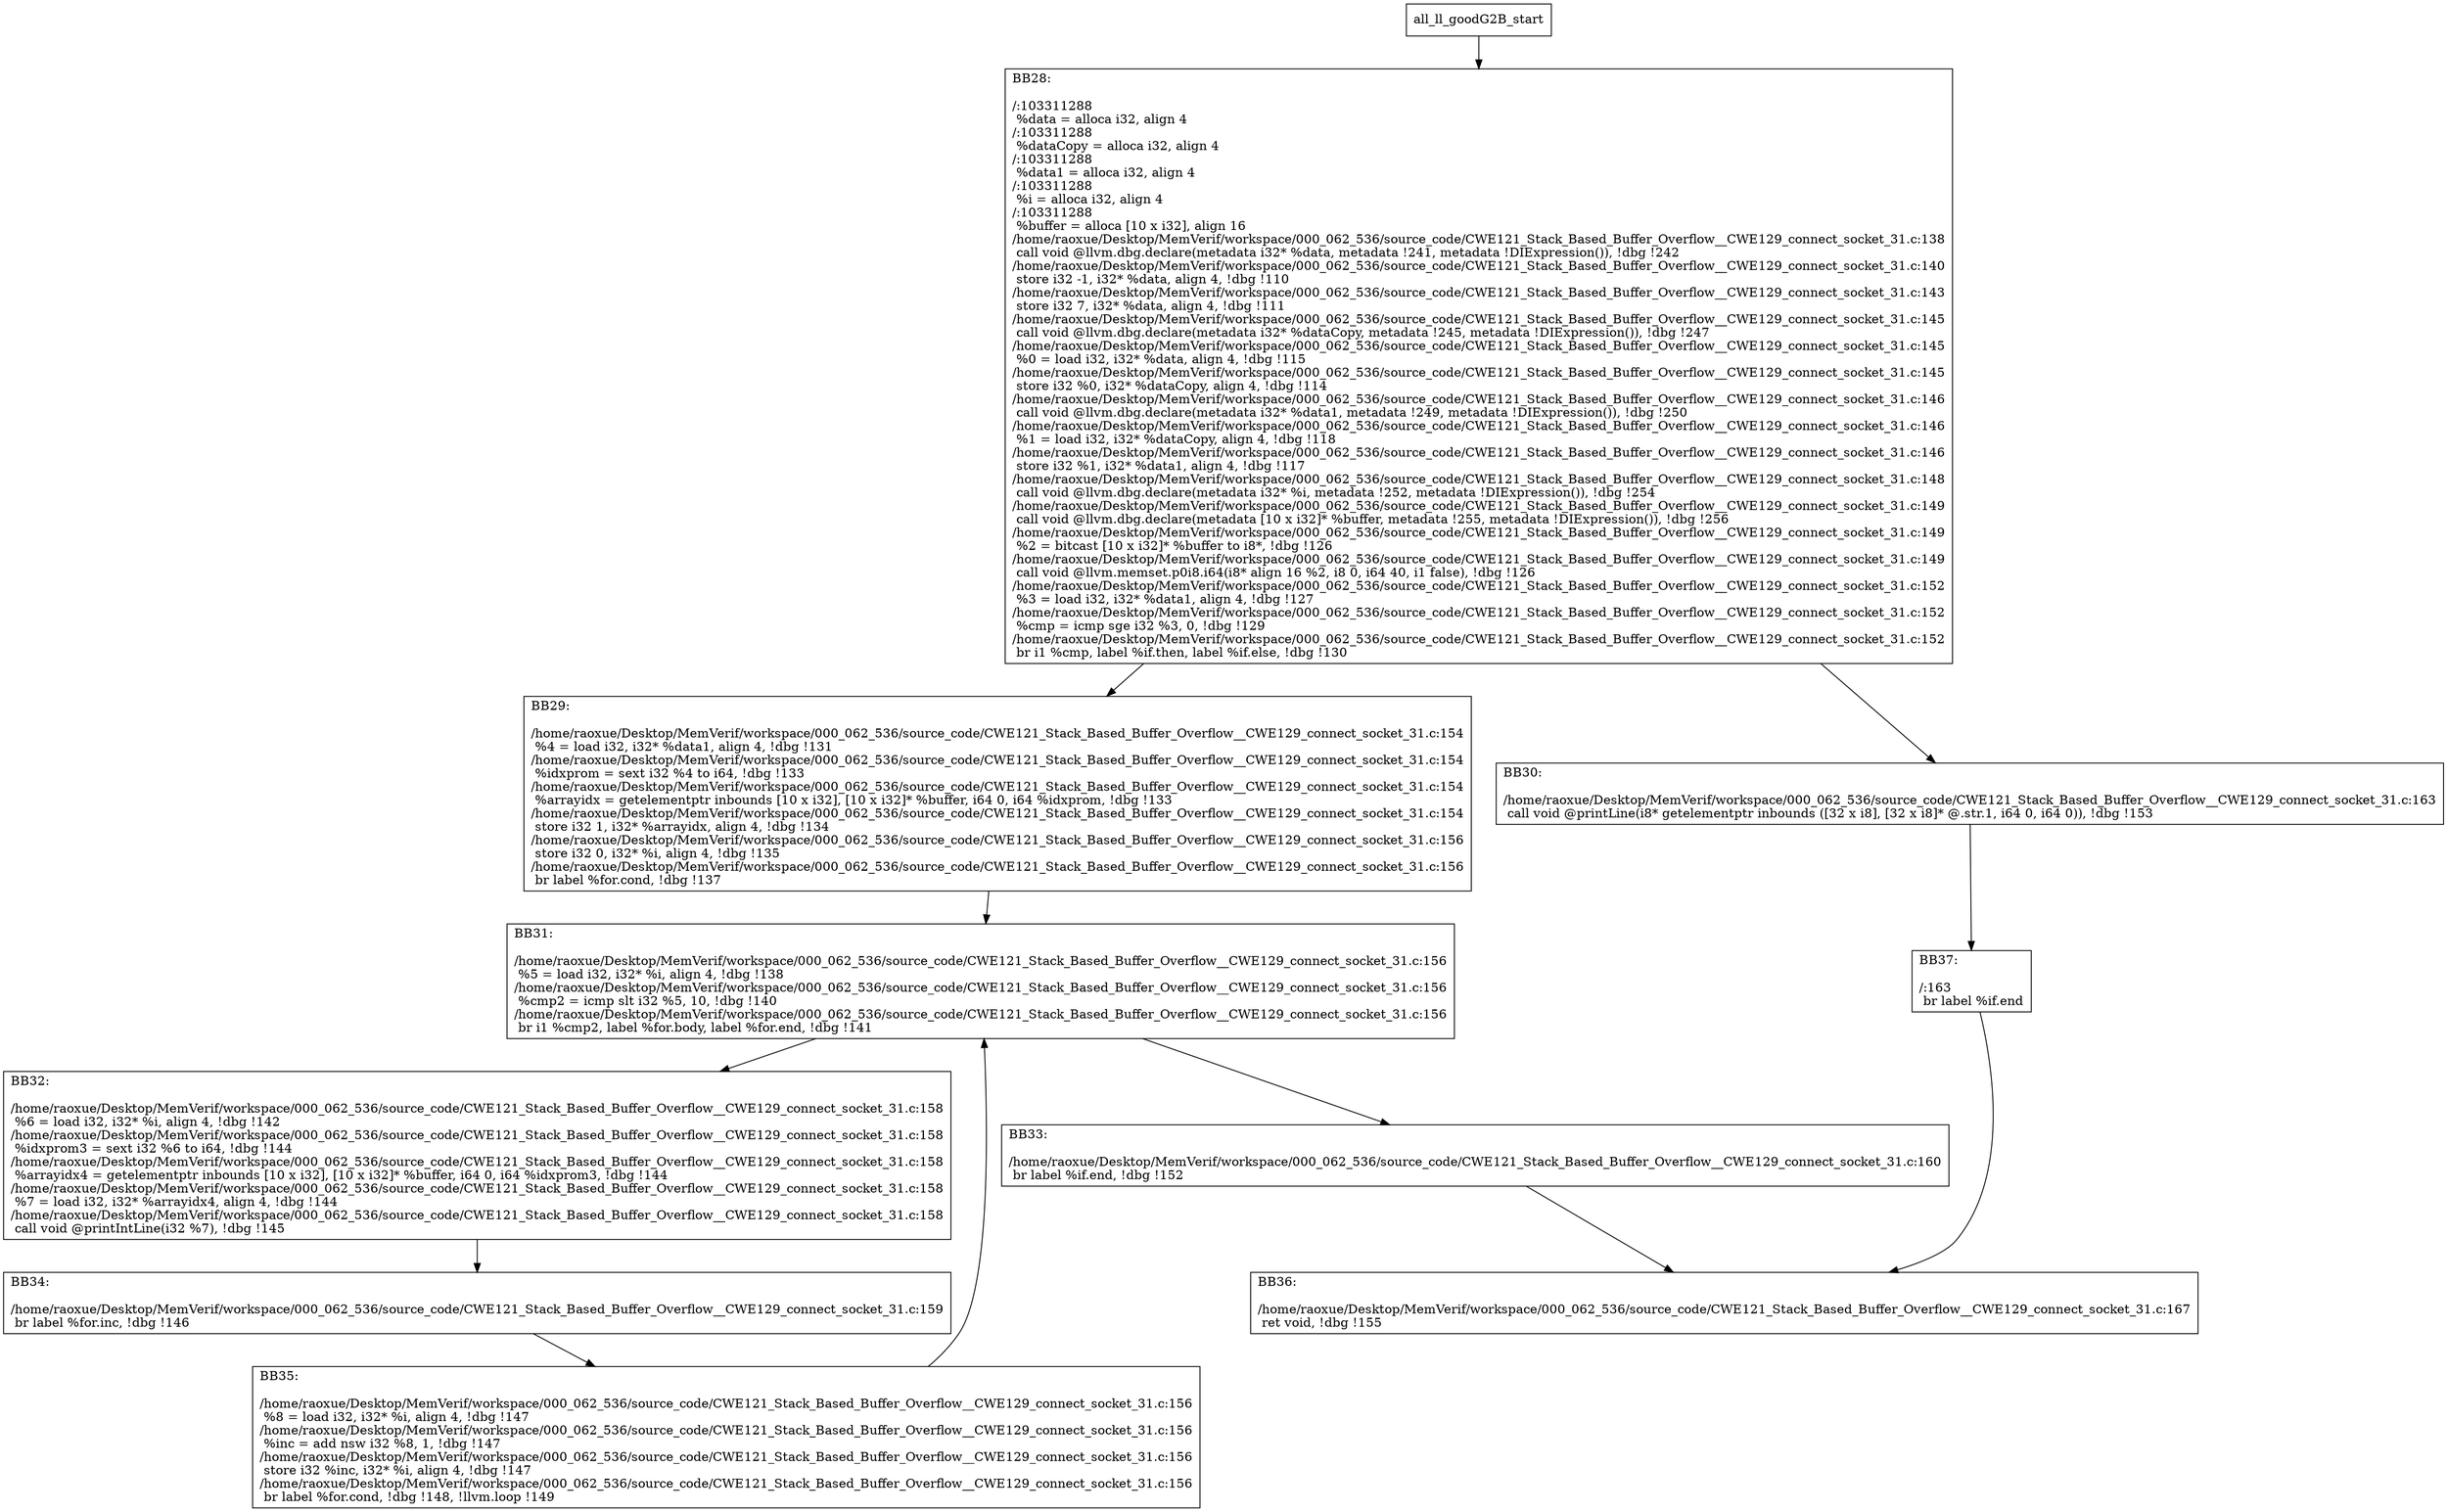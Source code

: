 digraph "CFG for'all_ll_goodG2B' function" {
	BBall_ll_goodG2B_start[shape=record,label="{all_ll_goodG2B_start}"];
	BBall_ll_goodG2B_start-> all_ll_goodG2BBB28;
	all_ll_goodG2BBB28 [shape=record, label="{BB28:\l\l/:103311288\l
  %data = alloca i32, align 4\l
/:103311288\l
  %dataCopy = alloca i32, align 4\l
/:103311288\l
  %data1 = alloca i32, align 4\l
/:103311288\l
  %i = alloca i32, align 4\l
/:103311288\l
  %buffer = alloca [10 x i32], align 16\l
/home/raoxue/Desktop/MemVerif/workspace/000_062_536/source_code/CWE121_Stack_Based_Buffer_Overflow__CWE129_connect_socket_31.c:138\l
  call void @llvm.dbg.declare(metadata i32* %data, metadata !241, metadata !DIExpression()), !dbg !242\l
/home/raoxue/Desktop/MemVerif/workspace/000_062_536/source_code/CWE121_Stack_Based_Buffer_Overflow__CWE129_connect_socket_31.c:140\l
  store i32 -1, i32* %data, align 4, !dbg !110\l
/home/raoxue/Desktop/MemVerif/workspace/000_062_536/source_code/CWE121_Stack_Based_Buffer_Overflow__CWE129_connect_socket_31.c:143\l
  store i32 7, i32* %data, align 4, !dbg !111\l
/home/raoxue/Desktop/MemVerif/workspace/000_062_536/source_code/CWE121_Stack_Based_Buffer_Overflow__CWE129_connect_socket_31.c:145\l
  call void @llvm.dbg.declare(metadata i32* %dataCopy, metadata !245, metadata !DIExpression()), !dbg !247\l
/home/raoxue/Desktop/MemVerif/workspace/000_062_536/source_code/CWE121_Stack_Based_Buffer_Overflow__CWE129_connect_socket_31.c:145\l
  %0 = load i32, i32* %data, align 4, !dbg !115\l
/home/raoxue/Desktop/MemVerif/workspace/000_062_536/source_code/CWE121_Stack_Based_Buffer_Overflow__CWE129_connect_socket_31.c:145\l
  store i32 %0, i32* %dataCopy, align 4, !dbg !114\l
/home/raoxue/Desktop/MemVerif/workspace/000_062_536/source_code/CWE121_Stack_Based_Buffer_Overflow__CWE129_connect_socket_31.c:146\l
  call void @llvm.dbg.declare(metadata i32* %data1, metadata !249, metadata !DIExpression()), !dbg !250\l
/home/raoxue/Desktop/MemVerif/workspace/000_062_536/source_code/CWE121_Stack_Based_Buffer_Overflow__CWE129_connect_socket_31.c:146\l
  %1 = load i32, i32* %dataCopy, align 4, !dbg !118\l
/home/raoxue/Desktop/MemVerif/workspace/000_062_536/source_code/CWE121_Stack_Based_Buffer_Overflow__CWE129_connect_socket_31.c:146\l
  store i32 %1, i32* %data1, align 4, !dbg !117\l
/home/raoxue/Desktop/MemVerif/workspace/000_062_536/source_code/CWE121_Stack_Based_Buffer_Overflow__CWE129_connect_socket_31.c:148\l
  call void @llvm.dbg.declare(metadata i32* %i, metadata !252, metadata !DIExpression()), !dbg !254\l
/home/raoxue/Desktop/MemVerif/workspace/000_062_536/source_code/CWE121_Stack_Based_Buffer_Overflow__CWE129_connect_socket_31.c:149\l
  call void @llvm.dbg.declare(metadata [10 x i32]* %buffer, metadata !255, metadata !DIExpression()), !dbg !256\l
/home/raoxue/Desktop/MemVerif/workspace/000_062_536/source_code/CWE121_Stack_Based_Buffer_Overflow__CWE129_connect_socket_31.c:149\l
  %2 = bitcast [10 x i32]* %buffer to i8*, !dbg !126\l
/home/raoxue/Desktop/MemVerif/workspace/000_062_536/source_code/CWE121_Stack_Based_Buffer_Overflow__CWE129_connect_socket_31.c:149\l
  call void @llvm.memset.p0i8.i64(i8* align 16 %2, i8 0, i64 40, i1 false), !dbg !126\l
/home/raoxue/Desktop/MemVerif/workspace/000_062_536/source_code/CWE121_Stack_Based_Buffer_Overflow__CWE129_connect_socket_31.c:152\l
  %3 = load i32, i32* %data1, align 4, !dbg !127\l
/home/raoxue/Desktop/MemVerif/workspace/000_062_536/source_code/CWE121_Stack_Based_Buffer_Overflow__CWE129_connect_socket_31.c:152\l
  %cmp = icmp sge i32 %3, 0, !dbg !129\l
/home/raoxue/Desktop/MemVerif/workspace/000_062_536/source_code/CWE121_Stack_Based_Buffer_Overflow__CWE129_connect_socket_31.c:152\l
  br i1 %cmp, label %if.then, label %if.else, !dbg !130\l
}"];
	all_ll_goodG2BBB28-> all_ll_goodG2BBB29;
	all_ll_goodG2BBB28-> all_ll_goodG2BBB30;
	all_ll_goodG2BBB29 [shape=record, label="{BB29:\l\l/home/raoxue/Desktop/MemVerif/workspace/000_062_536/source_code/CWE121_Stack_Based_Buffer_Overflow__CWE129_connect_socket_31.c:154\l
  %4 = load i32, i32* %data1, align 4, !dbg !131\l
/home/raoxue/Desktop/MemVerif/workspace/000_062_536/source_code/CWE121_Stack_Based_Buffer_Overflow__CWE129_connect_socket_31.c:154\l
  %idxprom = sext i32 %4 to i64, !dbg !133\l
/home/raoxue/Desktop/MemVerif/workspace/000_062_536/source_code/CWE121_Stack_Based_Buffer_Overflow__CWE129_connect_socket_31.c:154\l
  %arrayidx = getelementptr inbounds [10 x i32], [10 x i32]* %buffer, i64 0, i64 %idxprom, !dbg !133\l
/home/raoxue/Desktop/MemVerif/workspace/000_062_536/source_code/CWE121_Stack_Based_Buffer_Overflow__CWE129_connect_socket_31.c:154\l
  store i32 1, i32* %arrayidx, align 4, !dbg !134\l
/home/raoxue/Desktop/MemVerif/workspace/000_062_536/source_code/CWE121_Stack_Based_Buffer_Overflow__CWE129_connect_socket_31.c:156\l
  store i32 0, i32* %i, align 4, !dbg !135\l
/home/raoxue/Desktop/MemVerif/workspace/000_062_536/source_code/CWE121_Stack_Based_Buffer_Overflow__CWE129_connect_socket_31.c:156\l
  br label %for.cond, !dbg !137\l
}"];
	all_ll_goodG2BBB29-> all_ll_goodG2BBB31;
	all_ll_goodG2BBB31 [shape=record, label="{BB31:\l\l/home/raoxue/Desktop/MemVerif/workspace/000_062_536/source_code/CWE121_Stack_Based_Buffer_Overflow__CWE129_connect_socket_31.c:156\l
  %5 = load i32, i32* %i, align 4, !dbg !138\l
/home/raoxue/Desktop/MemVerif/workspace/000_062_536/source_code/CWE121_Stack_Based_Buffer_Overflow__CWE129_connect_socket_31.c:156\l
  %cmp2 = icmp slt i32 %5, 10, !dbg !140\l
/home/raoxue/Desktop/MemVerif/workspace/000_062_536/source_code/CWE121_Stack_Based_Buffer_Overflow__CWE129_connect_socket_31.c:156\l
  br i1 %cmp2, label %for.body, label %for.end, !dbg !141\l
}"];
	all_ll_goodG2BBB31-> all_ll_goodG2BBB32;
	all_ll_goodG2BBB31-> all_ll_goodG2BBB33;
	all_ll_goodG2BBB32 [shape=record, label="{BB32:\l\l/home/raoxue/Desktop/MemVerif/workspace/000_062_536/source_code/CWE121_Stack_Based_Buffer_Overflow__CWE129_connect_socket_31.c:158\l
  %6 = load i32, i32* %i, align 4, !dbg !142\l
/home/raoxue/Desktop/MemVerif/workspace/000_062_536/source_code/CWE121_Stack_Based_Buffer_Overflow__CWE129_connect_socket_31.c:158\l
  %idxprom3 = sext i32 %6 to i64, !dbg !144\l
/home/raoxue/Desktop/MemVerif/workspace/000_062_536/source_code/CWE121_Stack_Based_Buffer_Overflow__CWE129_connect_socket_31.c:158\l
  %arrayidx4 = getelementptr inbounds [10 x i32], [10 x i32]* %buffer, i64 0, i64 %idxprom3, !dbg !144\l
/home/raoxue/Desktop/MemVerif/workspace/000_062_536/source_code/CWE121_Stack_Based_Buffer_Overflow__CWE129_connect_socket_31.c:158\l
  %7 = load i32, i32* %arrayidx4, align 4, !dbg !144\l
/home/raoxue/Desktop/MemVerif/workspace/000_062_536/source_code/CWE121_Stack_Based_Buffer_Overflow__CWE129_connect_socket_31.c:158\l
  call void @printIntLine(i32 %7), !dbg !145\l
}"];
	all_ll_goodG2BBB32-> all_ll_goodG2BBB34;
	all_ll_goodG2BBB34 [shape=record, label="{BB34:\l\l/home/raoxue/Desktop/MemVerif/workspace/000_062_536/source_code/CWE121_Stack_Based_Buffer_Overflow__CWE129_connect_socket_31.c:159\l
  br label %for.inc, !dbg !146\l
}"];
	all_ll_goodG2BBB34-> all_ll_goodG2BBB35;
	all_ll_goodG2BBB35 [shape=record, label="{BB35:\l\l/home/raoxue/Desktop/MemVerif/workspace/000_062_536/source_code/CWE121_Stack_Based_Buffer_Overflow__CWE129_connect_socket_31.c:156\l
  %8 = load i32, i32* %i, align 4, !dbg !147\l
/home/raoxue/Desktop/MemVerif/workspace/000_062_536/source_code/CWE121_Stack_Based_Buffer_Overflow__CWE129_connect_socket_31.c:156\l
  %inc = add nsw i32 %8, 1, !dbg !147\l
/home/raoxue/Desktop/MemVerif/workspace/000_062_536/source_code/CWE121_Stack_Based_Buffer_Overflow__CWE129_connect_socket_31.c:156\l
  store i32 %inc, i32* %i, align 4, !dbg !147\l
/home/raoxue/Desktop/MemVerif/workspace/000_062_536/source_code/CWE121_Stack_Based_Buffer_Overflow__CWE129_connect_socket_31.c:156\l
  br label %for.cond, !dbg !148, !llvm.loop !149\l
}"];
	all_ll_goodG2BBB35-> all_ll_goodG2BBB31;
	all_ll_goodG2BBB33 [shape=record, label="{BB33:\l\l/home/raoxue/Desktop/MemVerif/workspace/000_062_536/source_code/CWE121_Stack_Based_Buffer_Overflow__CWE129_connect_socket_31.c:160\l
  br label %if.end, !dbg !152\l
}"];
	all_ll_goodG2BBB33-> all_ll_goodG2BBB36;
	all_ll_goodG2BBB30 [shape=record, label="{BB30:\l\l/home/raoxue/Desktop/MemVerif/workspace/000_062_536/source_code/CWE121_Stack_Based_Buffer_Overflow__CWE129_connect_socket_31.c:163\l
  call void @printLine(i8* getelementptr inbounds ([32 x i8], [32 x i8]* @.str.1, i64 0, i64 0)), !dbg !153\l
}"];
	all_ll_goodG2BBB30-> all_ll_goodG2BBB37;
	all_ll_goodG2BBB37 [shape=record, label="{BB37:\l\l/:163\l
  br label %if.end\l
}"];
	all_ll_goodG2BBB37-> all_ll_goodG2BBB36;
	all_ll_goodG2BBB36 [shape=record, label="{BB36:\l\l/home/raoxue/Desktop/MemVerif/workspace/000_062_536/source_code/CWE121_Stack_Based_Buffer_Overflow__CWE129_connect_socket_31.c:167\l
  ret void, !dbg !155\l
}"];
}
